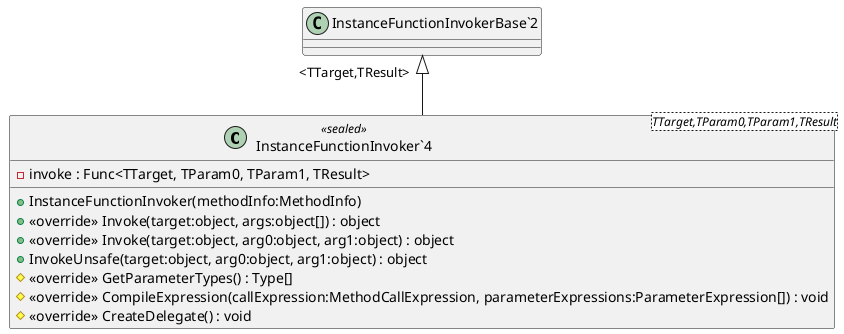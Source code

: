 @startuml
class "InstanceFunctionInvoker`4"<TTarget,TParam0,TParam1,TResult> <<sealed>> {
    + InstanceFunctionInvoker(methodInfo:MethodInfo)
    - invoke : Func<TTarget, TParam0, TParam1, TResult>
    + <<override>> Invoke(target:object, args:object[]) : object
    + <<override>> Invoke(target:object, arg0:object, arg1:object) : object
    + InvokeUnsafe(target:object, arg0:object, arg1:object) : object
    # <<override>> GetParameterTypes() : Type[]
    # <<override>> CompileExpression(callExpression:MethodCallExpression, parameterExpressions:ParameterExpression[]) : void
    # <<override>> CreateDelegate() : void
}
"InstanceFunctionInvokerBase`2" "<TTarget,TResult>" <|-- "InstanceFunctionInvoker`4"
@enduml
